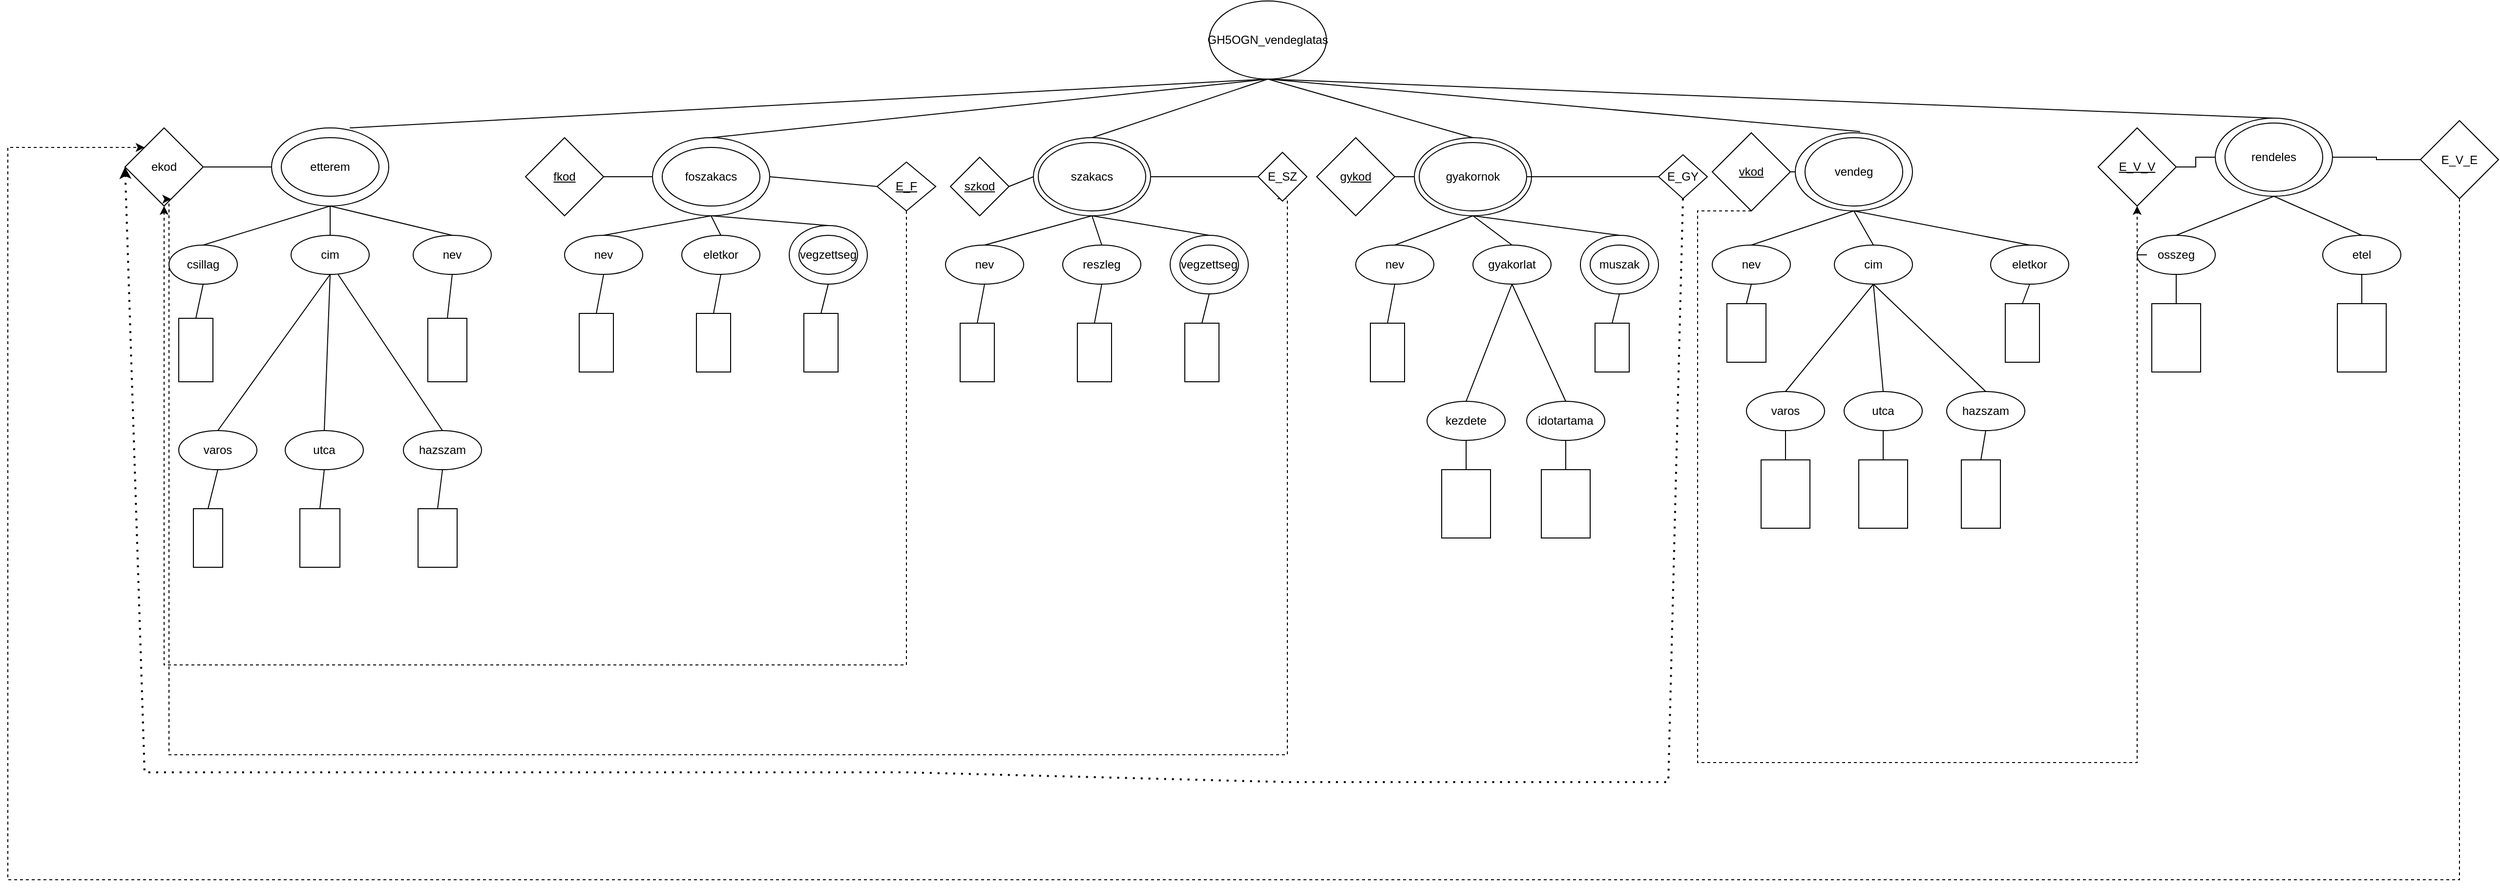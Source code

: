 <mxfile version="28.2.7">
  <diagram name="Page-1" id="XpdyZdqsvCU4nCHBUs9L">
    <mxGraphModel dx="-622" dy="783" grid="1" gridSize="10" guides="1" tooltips="1" connect="1" arrows="1" fold="1" page="1" pageScale="1" pageWidth="1169" pageHeight="1654" math="0" shadow="0">
      <root>
        <mxCell id="0" />
        <mxCell id="1" parent="0" />
        <mxCell id="y2u8pbOZwzKgA-yWUY7D-1" value="GH5OGN_vendeglatas" style="ellipse;whiteSpace=wrap;html=1;" parent="1" vertex="1">
          <mxGeometry x="2700" y="20" width="120" height="80" as="geometry" />
        </mxCell>
        <mxCell id="y2u8pbOZwzKgA-yWUY7D-2" value="" style="ellipse;whiteSpace=wrap;html=1;" parent="1" vertex="1">
          <mxGeometry x="1740" y="150" width="120" height="80" as="geometry" />
        </mxCell>
        <mxCell id="y2u8pbOZwzKgA-yWUY7D-3" value="etterem" style="ellipse;whiteSpace=wrap;html=1;" parent="1" vertex="1">
          <mxGeometry x="1750" y="160" width="100" height="60" as="geometry" />
        </mxCell>
        <mxCell id="y2u8pbOZwzKgA-yWUY7D-4" value="" style="ellipse;whiteSpace=wrap;html=1;" parent="1" vertex="1">
          <mxGeometry x="2130" y="160" width="120" height="80" as="geometry" />
        </mxCell>
        <mxCell id="y2u8pbOZwzKgA-yWUY7D-5" value="foszakacs" style="ellipse;whiteSpace=wrap;html=1;" parent="1" vertex="1">
          <mxGeometry x="2140" y="170" width="100" height="60" as="geometry" />
        </mxCell>
        <mxCell id="UKUHMCm4ktKD5f3MbYxx-10" style="edgeStyle=orthogonalEdgeStyle;rounded=0;orthogonalLoop=1;jettySize=auto;html=1;exitX=1;exitY=0.5;exitDx=0;exitDy=0;entryX=0;entryY=0.5;entryDx=0;entryDy=0;endArrow=none;endFill=0;" parent="1" source="y2u8pbOZwzKgA-yWUY7D-6" target="UKUHMCm4ktKD5f3MbYxx-5" edge="1">
          <mxGeometry relative="1" as="geometry" />
        </mxCell>
        <mxCell id="y2u8pbOZwzKgA-yWUY7D-6" value="" style="ellipse;whiteSpace=wrap;html=1;" parent="1" vertex="1">
          <mxGeometry x="2520" y="160" width="120" height="80" as="geometry" />
        </mxCell>
        <mxCell id="y2u8pbOZwzKgA-yWUY7D-7" value="szakacs" style="ellipse;whiteSpace=wrap;html=1;" parent="1" vertex="1">
          <mxGeometry x="2525" y="165" width="110" height="70" as="geometry" />
        </mxCell>
        <mxCell id="y2u8pbOZwzKgA-yWUY7D-9" value="" style="ellipse;whiteSpace=wrap;html=1;" parent="1" vertex="1">
          <mxGeometry x="2910" y="160" width="120" height="80" as="geometry" />
        </mxCell>
        <mxCell id="UKUHMCm4ktKD5f3MbYxx-9" style="edgeStyle=orthogonalEdgeStyle;rounded=0;orthogonalLoop=1;jettySize=auto;html=1;exitX=1;exitY=0.5;exitDx=0;exitDy=0;entryX=0;entryY=0.5;entryDx=0;entryDy=0;endArrow=none;endFill=0;" parent="1" source="y2u8pbOZwzKgA-yWUY7D-10" target="UKUHMCm4ktKD5f3MbYxx-8" edge="1">
          <mxGeometry relative="1" as="geometry" />
        </mxCell>
        <mxCell id="y2u8pbOZwzKgA-yWUY7D-10" value="gyakornok" style="ellipse;whiteSpace=wrap;html=1;" parent="1" vertex="1">
          <mxGeometry x="2915" y="165" width="110" height="70" as="geometry" />
        </mxCell>
        <mxCell id="y2u8pbOZwzKgA-yWUY7D-12" value="" style="ellipse;whiteSpace=wrap;html=1;" parent="1" vertex="1">
          <mxGeometry x="3300" y="155" width="120" height="80" as="geometry" />
        </mxCell>
        <mxCell id="y2u8pbOZwzKgA-yWUY7D-13" value="vendeg" style="ellipse;whiteSpace=wrap;html=1;" parent="1" vertex="1">
          <mxGeometry x="3310" y="160" width="100" height="70" as="geometry" />
        </mxCell>
        <mxCell id="mDTv48f290r5OspESWdT-5" style="edgeStyle=orthogonalEdgeStyle;rounded=0;orthogonalLoop=1;jettySize=auto;html=1;exitX=1;exitY=0.5;exitDx=0;exitDy=0;entryX=0;entryY=0.5;entryDx=0;entryDy=0;endArrow=none;endFill=0;" edge="1" parent="1" source="y2u8pbOZwzKgA-yWUY7D-15" target="mDTv48f290r5OspESWdT-3">
          <mxGeometry relative="1" as="geometry" />
        </mxCell>
        <mxCell id="y2u8pbOZwzKgA-yWUY7D-15" value="" style="ellipse;whiteSpace=wrap;html=1;" parent="1" vertex="1">
          <mxGeometry x="3730" y="140" width="120" height="80" as="geometry" />
        </mxCell>
        <mxCell id="y2u8pbOZwzKgA-yWUY7D-16" value="rendeles" style="ellipse;whiteSpace=wrap;html=1;" parent="1" vertex="1">
          <mxGeometry x="3740" y="145" width="100" height="70" as="geometry" />
        </mxCell>
        <mxCell id="y2u8pbOZwzKgA-yWUY7D-19" value="" style="endArrow=none;html=1;rounded=0;exitX=0.5;exitY=0;exitDx=0;exitDy=0;entryX=0.5;entryY=1;entryDx=0;entryDy=0;" parent="1" source="y2u8pbOZwzKgA-yWUY7D-15" target="y2u8pbOZwzKgA-yWUY7D-1" edge="1">
          <mxGeometry width="50" height="50" relative="1" as="geometry">
            <mxPoint x="2360" y="290" as="sourcePoint" />
            <mxPoint x="2300" y="120" as="targetPoint" />
          </mxGeometry>
        </mxCell>
        <mxCell id="y2u8pbOZwzKgA-yWUY7D-20" value="" style="endArrow=none;html=1;rounded=0;entryX=0.554;entryY=-0.015;entryDx=0;entryDy=0;entryPerimeter=0;exitX=0.5;exitY=1;exitDx=0;exitDy=0;" parent="1" source="y2u8pbOZwzKgA-yWUY7D-1" target="y2u8pbOZwzKgA-yWUY7D-12" edge="1">
          <mxGeometry width="50" height="50" relative="1" as="geometry">
            <mxPoint x="2360" y="290" as="sourcePoint" />
            <mxPoint x="2410" y="240" as="targetPoint" />
          </mxGeometry>
        </mxCell>
        <mxCell id="y2u8pbOZwzKgA-yWUY7D-21" value="" style="endArrow=none;html=1;rounded=0;exitX=0.5;exitY=0;exitDx=0;exitDy=0;entryX=0.5;entryY=1;entryDx=0;entryDy=0;" parent="1" source="y2u8pbOZwzKgA-yWUY7D-9" target="y2u8pbOZwzKgA-yWUY7D-1" edge="1">
          <mxGeometry width="50" height="50" relative="1" as="geometry">
            <mxPoint x="2360" y="290" as="sourcePoint" />
            <mxPoint x="2320" y="140" as="targetPoint" />
          </mxGeometry>
        </mxCell>
        <mxCell id="y2u8pbOZwzKgA-yWUY7D-22" value="" style="endArrow=none;html=1;rounded=0;exitX=0.5;exitY=0;exitDx=0;exitDy=0;entryX=0.5;entryY=1;entryDx=0;entryDy=0;" parent="1" source="y2u8pbOZwzKgA-yWUY7D-6" target="y2u8pbOZwzKgA-yWUY7D-1" edge="1">
          <mxGeometry width="50" height="50" relative="1" as="geometry">
            <mxPoint x="2450" y="335" as="sourcePoint" />
            <mxPoint x="2390" y="155" as="targetPoint" />
          </mxGeometry>
        </mxCell>
        <mxCell id="y2u8pbOZwzKgA-yWUY7D-23" value="" style="endArrow=none;html=1;rounded=0;exitX=0.5;exitY=0;exitDx=0;exitDy=0;entryX=0.5;entryY=1;entryDx=0;entryDy=0;" parent="1" source="y2u8pbOZwzKgA-yWUY7D-4" target="y2u8pbOZwzKgA-yWUY7D-1" edge="1">
          <mxGeometry width="50" height="50" relative="1" as="geometry">
            <mxPoint x="2250" y="350" as="sourcePoint" />
            <mxPoint x="2300" y="300" as="targetPoint" />
          </mxGeometry>
        </mxCell>
        <mxCell id="y2u8pbOZwzKgA-yWUY7D-24" value="" style="endArrow=none;html=1;rounded=0;exitX=0.667;exitY=0;exitDx=0;exitDy=0;exitPerimeter=0;entryX=0.5;entryY=1;entryDx=0;entryDy=0;" parent="1" source="y2u8pbOZwzKgA-yWUY7D-2" target="y2u8pbOZwzKgA-yWUY7D-1" edge="1">
          <mxGeometry width="50" height="50" relative="1" as="geometry">
            <mxPoint x="2190" y="230" as="sourcePoint" />
            <mxPoint x="2240" y="180" as="targetPoint" />
          </mxGeometry>
        </mxCell>
        <mxCell id="y2u8pbOZwzKgA-yWUY7D-26" value="csillag" style="ellipse;whiteSpace=wrap;html=1;" parent="1" vertex="1">
          <mxGeometry x="1635" y="270" width="70" height="40" as="geometry" />
        </mxCell>
        <mxCell id="y2u8pbOZwzKgA-yWUY7D-27" value="cim" style="ellipse;whiteSpace=wrap;html=1;" parent="1" vertex="1">
          <mxGeometry x="1760" y="260" width="80" height="40" as="geometry" />
        </mxCell>
        <mxCell id="y2u8pbOZwzKgA-yWUY7D-28" value="nev" style="ellipse;whiteSpace=wrap;html=1;" parent="1" vertex="1">
          <mxGeometry x="1885" y="260" width="80" height="40" as="geometry" />
        </mxCell>
        <mxCell id="y2u8pbOZwzKgA-yWUY7D-29" value="" style="rounded=0;whiteSpace=wrap;html=1;direction=south;" parent="1" vertex="1">
          <mxGeometry x="1645" y="345" width="35" height="65" as="geometry" />
        </mxCell>
        <mxCell id="y2u8pbOZwzKgA-yWUY7D-32" value="" style="rounded=0;whiteSpace=wrap;html=1;direction=south;" parent="1" vertex="1">
          <mxGeometry x="1900" y="345" width="40" height="65" as="geometry" />
        </mxCell>
        <mxCell id="y2u8pbOZwzKgA-yWUY7D-33" value="varos" style="ellipse;whiteSpace=wrap;html=1;" parent="1" vertex="1">
          <mxGeometry x="1645" y="460" width="80" height="40" as="geometry" />
        </mxCell>
        <mxCell id="y2u8pbOZwzKgA-yWUY7D-34" value="utca" style="ellipse;whiteSpace=wrap;html=1;" parent="1" vertex="1">
          <mxGeometry x="1754" y="460" width="80" height="40" as="geometry" />
        </mxCell>
        <mxCell id="y2u8pbOZwzKgA-yWUY7D-36" value="hazszam" style="ellipse;whiteSpace=wrap;html=1;" parent="1" vertex="1">
          <mxGeometry x="1875" y="460" width="80" height="40" as="geometry" />
        </mxCell>
        <mxCell id="y2u8pbOZwzKgA-yWUY7D-37" value="" style="rounded=0;whiteSpace=wrap;html=1;direction=south;" parent="1" vertex="1">
          <mxGeometry x="1660" y="540" width="30" height="60" as="geometry" />
        </mxCell>
        <mxCell id="y2u8pbOZwzKgA-yWUY7D-38" value="" style="rounded=0;whiteSpace=wrap;html=1;direction=south;" parent="1" vertex="1">
          <mxGeometry x="1769" y="540" width="41" height="60" as="geometry" />
        </mxCell>
        <mxCell id="y2u8pbOZwzKgA-yWUY7D-39" value="" style="rounded=0;whiteSpace=wrap;html=1;direction=south;" parent="1" vertex="1">
          <mxGeometry x="1890" y="540" width="40" height="60" as="geometry" />
        </mxCell>
        <mxCell id="y2u8pbOZwzKgA-yWUY7D-40" value="ekod" style="rhombus;whiteSpace=wrap;html=1;" parent="1" vertex="1">
          <mxGeometry x="1590" y="150" width="80" height="80" as="geometry" />
        </mxCell>
        <mxCell id="y2u8pbOZwzKgA-yWUY7D-41" value="" style="endArrow=none;html=1;rounded=0;exitX=0.5;exitY=0;exitDx=0;exitDy=0;entryX=0.5;entryY=1;entryDx=0;entryDy=0;" parent="1" source="y2u8pbOZwzKgA-yWUY7D-26" target="y2u8pbOZwzKgA-yWUY7D-2" edge="1">
          <mxGeometry width="50" height="50" relative="1" as="geometry">
            <mxPoint x="1870" y="340" as="sourcePoint" />
            <mxPoint x="1920" y="290" as="targetPoint" />
          </mxGeometry>
        </mxCell>
        <mxCell id="y2u8pbOZwzKgA-yWUY7D-42" value="" style="endArrow=none;html=1;rounded=0;entryX=0.5;entryY=1;entryDx=0;entryDy=0;exitX=0.5;exitY=0;exitDx=0;exitDy=0;" parent="1" source="y2u8pbOZwzKgA-yWUY7D-28" target="y2u8pbOZwzKgA-yWUY7D-2" edge="1">
          <mxGeometry width="50" height="50" relative="1" as="geometry">
            <mxPoint x="1870" y="340" as="sourcePoint" />
            <mxPoint x="1920" y="290" as="targetPoint" />
          </mxGeometry>
        </mxCell>
        <mxCell id="y2u8pbOZwzKgA-yWUY7D-43" value="" style="endArrow=none;html=1;rounded=0;exitX=0.5;exitY=0;exitDx=0;exitDy=0;entryX=0.5;entryY=1;entryDx=0;entryDy=0;" parent="1" source="y2u8pbOZwzKgA-yWUY7D-27" target="y2u8pbOZwzKgA-yWUY7D-2" edge="1">
          <mxGeometry width="50" height="50" relative="1" as="geometry">
            <mxPoint x="1870" y="340" as="sourcePoint" />
            <mxPoint x="1800" y="240" as="targetPoint" />
          </mxGeometry>
        </mxCell>
        <mxCell id="y2u8pbOZwzKgA-yWUY7D-44" value="" style="endArrow=none;html=1;rounded=0;exitX=0;exitY=0.5;exitDx=0;exitDy=0;entryX=0.5;entryY=1;entryDx=0;entryDy=0;" parent="1" source="y2u8pbOZwzKgA-yWUY7D-29" target="y2u8pbOZwzKgA-yWUY7D-26" edge="1">
          <mxGeometry width="50" height="50" relative="1" as="geometry">
            <mxPoint x="1870" y="340" as="sourcePoint" />
            <mxPoint x="1920" y="290" as="targetPoint" />
          </mxGeometry>
        </mxCell>
        <mxCell id="y2u8pbOZwzKgA-yWUY7D-45" value="" style="endArrow=none;html=1;rounded=0;exitX=0;exitY=0.5;exitDx=0;exitDy=0;entryX=0.5;entryY=1;entryDx=0;entryDy=0;" parent="1" source="y2u8pbOZwzKgA-yWUY7D-32" target="y2u8pbOZwzKgA-yWUY7D-28" edge="1">
          <mxGeometry width="50" height="50" relative="1" as="geometry">
            <mxPoint x="1870" y="340" as="sourcePoint" />
            <mxPoint x="1920" y="290" as="targetPoint" />
          </mxGeometry>
        </mxCell>
        <mxCell id="y2u8pbOZwzKgA-yWUY7D-46" value="" style="endArrow=none;html=1;rounded=0;exitX=0.5;exitY=0;exitDx=0;exitDy=0;entryX=0.5;entryY=1;entryDx=0;entryDy=0;" parent="1" source="y2u8pbOZwzKgA-yWUY7D-33" target="y2u8pbOZwzKgA-yWUY7D-27" edge="1">
          <mxGeometry width="50" height="50" relative="1" as="geometry">
            <mxPoint x="1740" y="450" as="sourcePoint" />
            <mxPoint x="1794" y="400" as="targetPoint" />
          </mxGeometry>
        </mxCell>
        <mxCell id="y2u8pbOZwzKgA-yWUY7D-47" value="" style="endArrow=none;html=1;rounded=0;exitX=0.5;exitY=0;exitDx=0;exitDy=0;entryX=0.5;entryY=1;entryDx=0;entryDy=0;" parent="1" source="y2u8pbOZwzKgA-yWUY7D-34" target="y2u8pbOZwzKgA-yWUY7D-27" edge="1">
          <mxGeometry width="50" height="50" relative="1" as="geometry">
            <mxPoint x="1870" y="450" as="sourcePoint" />
            <mxPoint x="1810" y="410" as="targetPoint" />
          </mxGeometry>
        </mxCell>
        <mxCell id="y2u8pbOZwzKgA-yWUY7D-48" value="" style="endArrow=none;html=1;rounded=0;exitX=0.5;exitY=0;exitDx=0;exitDy=0;entryX=0.599;entryY=0.994;entryDx=0;entryDy=0;entryPerimeter=0;" parent="1" source="y2u8pbOZwzKgA-yWUY7D-36" target="y2u8pbOZwzKgA-yWUY7D-27" edge="1">
          <mxGeometry width="50" height="50" relative="1" as="geometry">
            <mxPoint x="1870" y="450" as="sourcePoint" />
            <mxPoint x="1920" y="400" as="targetPoint" />
          </mxGeometry>
        </mxCell>
        <mxCell id="y2u8pbOZwzKgA-yWUY7D-49" value="" style="endArrow=none;html=1;rounded=0;exitX=0;exitY=0.5;exitDx=0;exitDy=0;entryX=0.5;entryY=1;entryDx=0;entryDy=0;" parent="1" source="y2u8pbOZwzKgA-yWUY7D-37" target="y2u8pbOZwzKgA-yWUY7D-33" edge="1">
          <mxGeometry width="50" height="50" relative="1" as="geometry">
            <mxPoint x="1870" y="450" as="sourcePoint" />
            <mxPoint x="1920" y="400" as="targetPoint" />
          </mxGeometry>
        </mxCell>
        <mxCell id="y2u8pbOZwzKgA-yWUY7D-50" value="" style="endArrow=none;html=1;rounded=0;exitX=0;exitY=0.5;exitDx=0;exitDy=0;entryX=0.5;entryY=1;entryDx=0;entryDy=0;" parent="1" source="y2u8pbOZwzKgA-yWUY7D-38" target="y2u8pbOZwzKgA-yWUY7D-34" edge="1">
          <mxGeometry width="50" height="50" relative="1" as="geometry">
            <mxPoint x="1870" y="450" as="sourcePoint" />
            <mxPoint x="1920" y="400" as="targetPoint" />
          </mxGeometry>
        </mxCell>
        <mxCell id="y2u8pbOZwzKgA-yWUY7D-51" value="" style="endArrow=none;html=1;rounded=0;exitX=0;exitY=0.5;exitDx=0;exitDy=0;entryX=0.5;entryY=1;entryDx=0;entryDy=0;" parent="1" source="y2u8pbOZwzKgA-yWUY7D-39" target="y2u8pbOZwzKgA-yWUY7D-36" edge="1">
          <mxGeometry width="50" height="50" relative="1" as="geometry">
            <mxPoint x="1870" y="450" as="sourcePoint" />
            <mxPoint x="1915" y="520" as="targetPoint" />
          </mxGeometry>
        </mxCell>
        <mxCell id="y2u8pbOZwzKgA-yWUY7D-54" value="" style="endArrow=none;html=1;rounded=0;exitX=1;exitY=0.5;exitDx=0;exitDy=0;entryX=0;entryY=0.5;entryDx=0;entryDy=0;" parent="1" source="y2u8pbOZwzKgA-yWUY7D-40" target="y2u8pbOZwzKgA-yWUY7D-2" edge="1">
          <mxGeometry width="50" height="50" relative="1" as="geometry">
            <mxPoint x="1870" y="340" as="sourcePoint" />
            <mxPoint x="1920" y="290" as="targetPoint" />
          </mxGeometry>
        </mxCell>
        <mxCell id="V31fUuFXPpHs8atmx8qF-1" value="" style="ellipse;whiteSpace=wrap;html=1;" parent="1" vertex="1">
          <mxGeometry x="2270" y="250" width="80" height="60" as="geometry" />
        </mxCell>
        <mxCell id="V31fUuFXPpHs8atmx8qF-2" value="vegzettseg" style="ellipse;whiteSpace=wrap;html=1;" parent="1" vertex="1">
          <mxGeometry x="2280" y="260" width="60" height="40" as="geometry" />
        </mxCell>
        <mxCell id="V31fUuFXPpHs8atmx8qF-5" value="nev" style="ellipse;whiteSpace=wrap;html=1;" parent="1" vertex="1">
          <mxGeometry x="2040" y="260" width="80" height="40" as="geometry" />
        </mxCell>
        <mxCell id="V31fUuFXPpHs8atmx8qF-6" value="eletkor" style="ellipse;whiteSpace=wrap;html=1;" parent="1" vertex="1">
          <mxGeometry x="2160" y="260" width="80" height="40" as="geometry" />
        </mxCell>
        <mxCell id="V31fUuFXPpHs8atmx8qF-7" value="&lt;u&gt;fkod&lt;/u&gt;" style="rhombus;whiteSpace=wrap;html=1;" parent="1" vertex="1">
          <mxGeometry x="2000" y="160" width="80" height="80" as="geometry" />
        </mxCell>
        <mxCell id="V31fUuFXPpHs8atmx8qF-8" value="" style="rounded=0;whiteSpace=wrap;html=1;direction=south;" parent="1" vertex="1">
          <mxGeometry x="2055" y="340" width="35" height="60" as="geometry" />
        </mxCell>
        <mxCell id="V31fUuFXPpHs8atmx8qF-9" value="" style="rounded=0;whiteSpace=wrap;html=1;direction=south;" parent="1" vertex="1">
          <mxGeometry x="2175" y="340" width="35" height="60" as="geometry" />
        </mxCell>
        <mxCell id="V31fUuFXPpHs8atmx8qF-10" value="" style="rounded=0;whiteSpace=wrap;html=1;direction=south;" parent="1" vertex="1">
          <mxGeometry x="2285" y="340" width="35" height="60" as="geometry" />
        </mxCell>
        <mxCell id="V31fUuFXPpHs8atmx8qF-11" value="" style="endArrow=none;html=1;rounded=0;exitX=1;exitY=0.5;exitDx=0;exitDy=0;entryX=0;entryY=0.5;entryDx=0;entryDy=0;" parent="1" source="V31fUuFXPpHs8atmx8qF-7" target="y2u8pbOZwzKgA-yWUY7D-4" edge="1">
          <mxGeometry width="50" height="50" relative="1" as="geometry">
            <mxPoint x="1840" y="350" as="sourcePoint" />
            <mxPoint x="1890" y="300" as="targetPoint" />
          </mxGeometry>
        </mxCell>
        <mxCell id="V31fUuFXPpHs8atmx8qF-12" value="" style="endArrow=none;html=1;rounded=0;exitX=0.5;exitY=0;exitDx=0;exitDy=0;entryX=0.5;entryY=1;entryDx=0;entryDy=0;" parent="1" source="V31fUuFXPpHs8atmx8qF-5" target="y2u8pbOZwzKgA-yWUY7D-4" edge="1">
          <mxGeometry width="50" height="50" relative="1" as="geometry">
            <mxPoint x="1840" y="350" as="sourcePoint" />
            <mxPoint x="1890" y="300" as="targetPoint" />
          </mxGeometry>
        </mxCell>
        <mxCell id="V31fUuFXPpHs8atmx8qF-13" value="" style="endArrow=none;html=1;rounded=0;exitX=0.5;exitY=0;exitDx=0;exitDy=0;entryX=0.5;entryY=1;entryDx=0;entryDy=0;" parent="1" source="V31fUuFXPpHs8atmx8qF-6" target="y2u8pbOZwzKgA-yWUY7D-4" edge="1">
          <mxGeometry width="50" height="50" relative="1" as="geometry">
            <mxPoint x="1840" y="350" as="sourcePoint" />
            <mxPoint x="1980" y="320" as="targetPoint" />
          </mxGeometry>
        </mxCell>
        <mxCell id="V31fUuFXPpHs8atmx8qF-14" value="" style="endArrow=none;html=1;rounded=0;exitX=0.5;exitY=0;exitDx=0;exitDy=0;entryX=0.5;entryY=1;entryDx=0;entryDy=0;" parent="1" source="V31fUuFXPpHs8atmx8qF-1" target="y2u8pbOZwzKgA-yWUY7D-4" edge="1">
          <mxGeometry width="50" height="50" relative="1" as="geometry">
            <mxPoint x="1840" y="350" as="sourcePoint" />
            <mxPoint x="1890" y="300" as="targetPoint" />
          </mxGeometry>
        </mxCell>
        <mxCell id="V31fUuFXPpHs8atmx8qF-15" value="" style="endArrow=none;html=1;rounded=0;exitX=0;exitY=0.5;exitDx=0;exitDy=0;entryX=0.5;entryY=1;entryDx=0;entryDy=0;" parent="1" source="V31fUuFXPpHs8atmx8qF-8" target="V31fUuFXPpHs8atmx8qF-5" edge="1">
          <mxGeometry width="50" height="50" relative="1" as="geometry">
            <mxPoint x="1840" y="350" as="sourcePoint" />
            <mxPoint x="1890" y="300" as="targetPoint" />
          </mxGeometry>
        </mxCell>
        <mxCell id="V31fUuFXPpHs8atmx8qF-16" value="" style="endArrow=none;html=1;rounded=0;exitX=0;exitY=0.5;exitDx=0;exitDy=0;entryX=0.5;entryY=1;entryDx=0;entryDy=0;" parent="1" source="V31fUuFXPpHs8atmx8qF-9" target="V31fUuFXPpHs8atmx8qF-6" edge="1">
          <mxGeometry width="50" height="50" relative="1" as="geometry">
            <mxPoint x="1840" y="350" as="sourcePoint" />
            <mxPoint x="1890" y="300" as="targetPoint" />
          </mxGeometry>
        </mxCell>
        <mxCell id="bbiCSKsUrUmHNVUulFf7-1" value="" style="endArrow=none;html=1;rounded=0;exitX=0;exitY=0.5;exitDx=0;exitDy=0;entryX=0.5;entryY=1;entryDx=0;entryDy=0;" parent="1" source="V31fUuFXPpHs8atmx8qF-10" target="V31fUuFXPpHs8atmx8qF-1" edge="1">
          <mxGeometry width="50" height="50" relative="1" as="geometry">
            <mxPoint x="2330" y="320" as="sourcePoint" />
            <mxPoint x="2440" y="260" as="targetPoint" />
          </mxGeometry>
        </mxCell>
        <mxCell id="bbiCSKsUrUmHNVUulFf7-2" value="" style="ellipse;whiteSpace=wrap;html=1;" parent="1" vertex="1">
          <mxGeometry x="2660" y="260" width="80" height="60" as="geometry" />
        </mxCell>
        <mxCell id="bbiCSKsUrUmHNVUulFf7-3" value="vegzettseg" style="ellipse;whiteSpace=wrap;html=1;" parent="1" vertex="1">
          <mxGeometry x="2670" y="270" width="60" height="40" as="geometry" />
        </mxCell>
        <mxCell id="bbiCSKsUrUmHNVUulFf7-4" value="nev" style="ellipse;whiteSpace=wrap;html=1;" parent="1" vertex="1">
          <mxGeometry x="2430" y="270" width="80" height="40" as="geometry" />
        </mxCell>
        <mxCell id="bbiCSKsUrUmHNVUulFf7-5" value="reszleg" style="ellipse;whiteSpace=wrap;html=1;" parent="1" vertex="1">
          <mxGeometry x="2550" y="270" width="80" height="40" as="geometry" />
        </mxCell>
        <mxCell id="bbiCSKsUrUmHNVUulFf7-6" value="" style="rounded=0;whiteSpace=wrap;html=1;direction=south;" parent="1" vertex="1">
          <mxGeometry x="2445" y="350" width="35" height="60" as="geometry" />
        </mxCell>
        <mxCell id="bbiCSKsUrUmHNVUulFf7-7" value="" style="rounded=0;whiteSpace=wrap;html=1;direction=south;" parent="1" vertex="1">
          <mxGeometry x="2565" y="350" width="35" height="60" as="geometry" />
        </mxCell>
        <mxCell id="bbiCSKsUrUmHNVUulFf7-8" value="" style="rounded=0;whiteSpace=wrap;html=1;direction=south;" parent="1" vertex="1">
          <mxGeometry x="2675" y="350" width="35" height="60" as="geometry" />
        </mxCell>
        <mxCell id="bbiCSKsUrUmHNVUulFf7-9" value="" style="endArrow=none;html=1;rounded=0;exitX=0.5;exitY=0;exitDx=0;exitDy=0;entryX=0.5;entryY=1;entryDx=0;entryDy=0;" parent="1" source="bbiCSKsUrUmHNVUulFf7-4" target="y2u8pbOZwzKgA-yWUY7D-6" edge="1">
          <mxGeometry width="50" height="50" relative="1" as="geometry">
            <mxPoint x="2230" y="360" as="sourcePoint" />
            <mxPoint x="2580" y="240" as="targetPoint" />
          </mxGeometry>
        </mxCell>
        <mxCell id="bbiCSKsUrUmHNVUulFf7-10" value="" style="endArrow=none;html=1;rounded=0;exitX=0.5;exitY=0;exitDx=0;exitDy=0;entryX=0.5;entryY=1;entryDx=0;entryDy=0;" parent="1" source="bbiCSKsUrUmHNVUulFf7-5" target="y2u8pbOZwzKgA-yWUY7D-6" edge="1">
          <mxGeometry width="50" height="50" relative="1" as="geometry">
            <mxPoint x="2230" y="360" as="sourcePoint" />
            <mxPoint x="2580" y="250" as="targetPoint" />
          </mxGeometry>
        </mxCell>
        <mxCell id="bbiCSKsUrUmHNVUulFf7-11" value="" style="endArrow=none;html=1;rounded=0;exitX=0.5;exitY=0;exitDx=0;exitDy=0;entryX=0.5;entryY=1;entryDx=0;entryDy=0;" parent="1" source="bbiCSKsUrUmHNVUulFf7-2" target="y2u8pbOZwzKgA-yWUY7D-6" edge="1">
          <mxGeometry width="50" height="50" relative="1" as="geometry">
            <mxPoint x="2230" y="360" as="sourcePoint" />
            <mxPoint x="2580" y="250" as="targetPoint" />
          </mxGeometry>
        </mxCell>
        <mxCell id="bbiCSKsUrUmHNVUulFf7-12" value="" style="endArrow=none;html=1;rounded=0;exitX=0;exitY=0.5;exitDx=0;exitDy=0;entryX=0.5;entryY=1;entryDx=0;entryDy=0;" parent="1" source="bbiCSKsUrUmHNVUulFf7-6" target="bbiCSKsUrUmHNVUulFf7-4" edge="1">
          <mxGeometry width="50" height="50" relative="1" as="geometry">
            <mxPoint x="2230" y="360" as="sourcePoint" />
            <mxPoint x="2280" y="310" as="targetPoint" />
          </mxGeometry>
        </mxCell>
        <mxCell id="bbiCSKsUrUmHNVUulFf7-13" value="" style="endArrow=none;html=1;rounded=0;exitX=0;exitY=0.5;exitDx=0;exitDy=0;entryX=0.5;entryY=1;entryDx=0;entryDy=0;" parent="1" source="bbiCSKsUrUmHNVUulFf7-7" target="bbiCSKsUrUmHNVUulFf7-5" edge="1">
          <mxGeometry width="50" height="50" relative="1" as="geometry">
            <mxPoint x="2230" y="360" as="sourcePoint" />
            <mxPoint x="2280" y="310" as="targetPoint" />
          </mxGeometry>
        </mxCell>
        <mxCell id="bbiCSKsUrUmHNVUulFf7-14" value="" style="endArrow=none;html=1;rounded=0;exitX=0;exitY=0.5;exitDx=0;exitDy=0;entryX=0.5;entryY=1;entryDx=0;entryDy=0;" parent="1" source="bbiCSKsUrUmHNVUulFf7-8" target="bbiCSKsUrUmHNVUulFf7-2" edge="1">
          <mxGeometry width="50" height="50" relative="1" as="geometry">
            <mxPoint x="2720" y="330" as="sourcePoint" />
            <mxPoint x="2830" y="270" as="targetPoint" />
          </mxGeometry>
        </mxCell>
        <mxCell id="bbiCSKsUrUmHNVUulFf7-15" value="&lt;u&gt;szkod&lt;/u&gt;" style="rhombus;whiteSpace=wrap;html=1;" parent="1" vertex="1">
          <mxGeometry x="2435" y="180" width="60" height="60" as="geometry" />
        </mxCell>
        <mxCell id="bbiCSKsUrUmHNVUulFf7-17" value="" style="endArrow=none;html=1;rounded=0;exitX=1;exitY=0.5;exitDx=0;exitDy=0;entryX=0;entryY=0.5;entryDx=0;entryDy=0;" parent="1" source="bbiCSKsUrUmHNVUulFf7-15" target="y2u8pbOZwzKgA-yWUY7D-6" edge="1">
          <mxGeometry width="50" height="50" relative="1" as="geometry">
            <mxPoint x="2470" y="200" as="sourcePoint" />
            <mxPoint x="2550" y="210" as="targetPoint" />
          </mxGeometry>
        </mxCell>
        <mxCell id="bbiCSKsUrUmHNVUulFf7-18" value="" style="ellipse;whiteSpace=wrap;html=1;" parent="1" vertex="1">
          <mxGeometry x="3080" y="260" width="80" height="60" as="geometry" />
        </mxCell>
        <mxCell id="bbiCSKsUrUmHNVUulFf7-19" value="muszak" style="ellipse;whiteSpace=wrap;html=1;" parent="1" vertex="1">
          <mxGeometry x="3090" y="270" width="60" height="40" as="geometry" />
        </mxCell>
        <mxCell id="bbiCSKsUrUmHNVUulFf7-20" value="nev" style="ellipse;whiteSpace=wrap;html=1;" parent="1" vertex="1">
          <mxGeometry x="2850" y="270" width="80" height="40" as="geometry" />
        </mxCell>
        <mxCell id="bbiCSKsUrUmHNVUulFf7-21" value="gyakorlat" style="ellipse;whiteSpace=wrap;html=1;" parent="1" vertex="1">
          <mxGeometry x="2970" y="270" width="80" height="40" as="geometry" />
        </mxCell>
        <mxCell id="bbiCSKsUrUmHNVUulFf7-22" value="" style="rounded=0;whiteSpace=wrap;html=1;direction=south;" parent="1" vertex="1">
          <mxGeometry x="2865" y="350" width="35" height="60" as="geometry" />
        </mxCell>
        <mxCell id="bbiCSKsUrUmHNVUulFf7-24" value="" style="rounded=0;whiteSpace=wrap;html=1;direction=south;" parent="1" vertex="1">
          <mxGeometry x="3095" y="350" width="35" height="50" as="geometry" />
        </mxCell>
        <mxCell id="bbiCSKsUrUmHNVUulFf7-25" value="" style="endArrow=none;html=1;rounded=0;exitX=0;exitY=0.5;exitDx=0;exitDy=0;entryX=0.5;entryY=1;entryDx=0;entryDy=0;" parent="1" source="bbiCSKsUrUmHNVUulFf7-22" target="bbiCSKsUrUmHNVUulFf7-20" edge="1">
          <mxGeometry width="50" height="50" relative="1" as="geometry">
            <mxPoint x="2650" y="360" as="sourcePoint" />
            <mxPoint x="2700" y="310" as="targetPoint" />
          </mxGeometry>
        </mxCell>
        <mxCell id="bbiCSKsUrUmHNVUulFf7-27" value="" style="endArrow=none;html=1;rounded=0;exitX=0;exitY=0.5;exitDx=0;exitDy=0;entryX=0.5;entryY=1;entryDx=0;entryDy=0;" parent="1" source="bbiCSKsUrUmHNVUulFf7-24" target="bbiCSKsUrUmHNVUulFf7-18" edge="1">
          <mxGeometry width="50" height="50" relative="1" as="geometry">
            <mxPoint x="3140" y="330" as="sourcePoint" />
            <mxPoint x="3250" y="270" as="targetPoint" />
          </mxGeometry>
        </mxCell>
        <mxCell id="bbiCSKsUrUmHNVUulFf7-28" value="&lt;u&gt;gykod&lt;/u&gt;" style="rhombus;whiteSpace=wrap;html=1;" parent="1" vertex="1">
          <mxGeometry x="2810" y="160" width="80" height="80" as="geometry" />
        </mxCell>
        <mxCell id="bbiCSKsUrUmHNVUulFf7-29" value="" style="endArrow=none;html=1;rounded=0;entryX=1;entryY=0.5;entryDx=0;entryDy=0;exitX=0;exitY=0.5;exitDx=0;exitDy=0;" parent="1" source="y2u8pbOZwzKgA-yWUY7D-9" target="bbiCSKsUrUmHNVUulFf7-28" edge="1">
          <mxGeometry width="50" height="50" relative="1" as="geometry">
            <mxPoint x="2550" y="240" as="sourcePoint" />
            <mxPoint x="2600" y="190" as="targetPoint" />
          </mxGeometry>
        </mxCell>
        <mxCell id="bbiCSKsUrUmHNVUulFf7-31" value="idotartama" style="ellipse;whiteSpace=wrap;html=1;" parent="1" vertex="1">
          <mxGeometry x="3025" y="430" width="80" height="40" as="geometry" />
        </mxCell>
        <mxCell id="bbiCSKsUrUmHNVUulFf7-32" value="kezdete" style="ellipse;whiteSpace=wrap;html=1;" parent="1" vertex="1">
          <mxGeometry x="2923" y="430" width="80" height="40" as="geometry" />
        </mxCell>
        <mxCell id="bbiCSKsUrUmHNVUulFf7-33" value="" style="rounded=0;whiteSpace=wrap;html=1;direction=south;" parent="1" vertex="1">
          <mxGeometry x="3040" y="500" width="50" height="70" as="geometry" />
        </mxCell>
        <mxCell id="bbiCSKsUrUmHNVUulFf7-34" value="" style="rounded=0;whiteSpace=wrap;html=1;direction=south;" parent="1" vertex="1">
          <mxGeometry x="2938" y="500" width="50" height="70" as="geometry" />
        </mxCell>
        <mxCell id="bbiCSKsUrUmHNVUulFf7-35" value="" style="endArrow=none;html=1;rounded=0;exitX=0.5;exitY=0;exitDx=0;exitDy=0;entryX=0.5;entryY=1;entryDx=0;entryDy=0;" parent="1" source="bbiCSKsUrUmHNVUulFf7-32" target="bbiCSKsUrUmHNVUulFf7-21" edge="1">
          <mxGeometry width="50" height="50" relative="1" as="geometry">
            <mxPoint x="2910" y="330" as="sourcePoint" />
            <mxPoint x="2960" y="280" as="targetPoint" />
          </mxGeometry>
        </mxCell>
        <mxCell id="bbiCSKsUrUmHNVUulFf7-36" value="" style="endArrow=none;html=1;rounded=0;exitX=0.5;exitY=0;exitDx=0;exitDy=0;entryX=0.5;entryY=1;entryDx=0;entryDy=0;" parent="1" source="bbiCSKsUrUmHNVUulFf7-31" target="bbiCSKsUrUmHNVUulFf7-21" edge="1">
          <mxGeometry width="50" height="50" relative="1" as="geometry">
            <mxPoint x="2910" y="330" as="sourcePoint" />
            <mxPoint x="2960" y="280" as="targetPoint" />
          </mxGeometry>
        </mxCell>
        <mxCell id="bbiCSKsUrUmHNVUulFf7-37" value="" style="endArrow=none;html=1;rounded=0;exitX=0;exitY=0.5;exitDx=0;exitDy=0;entryX=0.5;entryY=1;entryDx=0;entryDy=0;" parent="1" source="bbiCSKsUrUmHNVUulFf7-34" target="bbiCSKsUrUmHNVUulFf7-32" edge="1">
          <mxGeometry width="50" height="50" relative="1" as="geometry">
            <mxPoint x="2910" y="330" as="sourcePoint" />
            <mxPoint x="2970" y="480" as="targetPoint" />
          </mxGeometry>
        </mxCell>
        <mxCell id="bbiCSKsUrUmHNVUulFf7-38" value="" style="endArrow=none;html=1;rounded=0;exitX=0;exitY=0.5;exitDx=0;exitDy=0;entryX=0.5;entryY=1;entryDx=0;entryDy=0;" parent="1" source="bbiCSKsUrUmHNVUulFf7-33" target="bbiCSKsUrUmHNVUulFf7-31" edge="1">
          <mxGeometry width="50" height="50" relative="1" as="geometry">
            <mxPoint x="2910" y="330" as="sourcePoint" />
            <mxPoint x="2960" y="280" as="targetPoint" />
          </mxGeometry>
        </mxCell>
        <mxCell id="bbiCSKsUrUmHNVUulFf7-39" value="" style="endArrow=none;html=1;rounded=0;exitX=0.5;exitY=0;exitDx=0;exitDy=0;entryX=0.5;entryY=1;entryDx=0;entryDy=0;" parent="1" source="bbiCSKsUrUmHNVUulFf7-20" target="y2u8pbOZwzKgA-yWUY7D-9" edge="1">
          <mxGeometry width="50" height="50" relative="1" as="geometry">
            <mxPoint x="2910" y="330" as="sourcePoint" />
            <mxPoint x="2960" y="280" as="targetPoint" />
          </mxGeometry>
        </mxCell>
        <mxCell id="bbiCSKsUrUmHNVUulFf7-40" value="" style="endArrow=none;html=1;rounded=0;exitX=0.5;exitY=0;exitDx=0;exitDy=0;" parent="1" source="bbiCSKsUrUmHNVUulFf7-21" edge="1">
          <mxGeometry width="50" height="50" relative="1" as="geometry">
            <mxPoint x="2910" y="330" as="sourcePoint" />
            <mxPoint x="2970" y="240" as="targetPoint" />
          </mxGeometry>
        </mxCell>
        <mxCell id="bbiCSKsUrUmHNVUulFf7-41" value="" style="endArrow=none;html=1;rounded=0;exitX=0.5;exitY=0;exitDx=0;exitDy=0;entryX=0.5;entryY=1;entryDx=0;entryDy=0;" parent="1" source="bbiCSKsUrUmHNVUulFf7-18" target="y2u8pbOZwzKgA-yWUY7D-9" edge="1">
          <mxGeometry width="50" height="50" relative="1" as="geometry">
            <mxPoint x="2910" y="330" as="sourcePoint" />
            <mxPoint x="2960" y="280" as="targetPoint" />
          </mxGeometry>
        </mxCell>
        <mxCell id="bbiCSKsUrUmHNVUulFf7-44" value="nev" style="ellipse;whiteSpace=wrap;html=1;" parent="1" vertex="1">
          <mxGeometry x="3215" y="270" width="80" height="40" as="geometry" />
        </mxCell>
        <mxCell id="bbiCSKsUrUmHNVUulFf7-45" value="cim" style="ellipse;whiteSpace=wrap;html=1;" parent="1" vertex="1">
          <mxGeometry x="3340" y="270" width="80" height="40" as="geometry" />
        </mxCell>
        <mxCell id="bbiCSKsUrUmHNVUulFf7-46" value="" style="rounded=0;whiteSpace=wrap;html=1;direction=south;" parent="1" vertex="1">
          <mxGeometry x="3230" y="330" width="40" height="60" as="geometry" />
        </mxCell>
        <mxCell id="bbiCSKsUrUmHNVUulFf7-47" value="" style="rounded=0;whiteSpace=wrap;html=1;direction=south;" parent="1" vertex="1">
          <mxGeometry x="3515" y="330" width="35" height="60" as="geometry" />
        </mxCell>
        <mxCell id="bbiCSKsUrUmHNVUulFf7-48" value="" style="endArrow=none;html=1;rounded=0;exitX=0;exitY=0.5;exitDx=0;exitDy=0;entryX=0.5;entryY=1;entryDx=0;entryDy=0;" parent="1" source="bbiCSKsUrUmHNVUulFf7-46" target="bbiCSKsUrUmHNVUulFf7-44" edge="1">
          <mxGeometry width="50" height="50" relative="1" as="geometry">
            <mxPoint x="3040" y="360" as="sourcePoint" />
            <mxPoint x="3090" y="310" as="targetPoint" />
          </mxGeometry>
        </mxCell>
        <mxCell id="bbiCSKsUrUmHNVUulFf7-49" value="" style="endArrow=none;html=1;rounded=0;exitX=0;exitY=0.5;exitDx=0;exitDy=0;entryX=0.5;entryY=1;entryDx=0;entryDy=0;" parent="1" source="bbiCSKsUrUmHNVUulFf7-47" target="bbiCSKsUrUmHNVUulFf7-63" edge="1">
          <mxGeometry width="50" height="50" relative="1" as="geometry">
            <mxPoint x="3530" y="330" as="sourcePoint" />
            <mxPoint x="3480" y="320" as="targetPoint" />
          </mxGeometry>
        </mxCell>
        <mxCell id="bbiCSKsUrUmHNVUulFf7-50" value="utca" style="ellipse;whiteSpace=wrap;html=1;" parent="1" vertex="1">
          <mxGeometry x="3350" y="420" width="80" height="40" as="geometry" />
        </mxCell>
        <mxCell id="bbiCSKsUrUmHNVUulFf7-51" value="varos" style="ellipse;whiteSpace=wrap;html=1;" parent="1" vertex="1">
          <mxGeometry x="3250" y="420" width="80" height="40" as="geometry" />
        </mxCell>
        <mxCell id="bbiCSKsUrUmHNVUulFf7-52" value="" style="rounded=0;whiteSpace=wrap;html=1;direction=south;" parent="1" vertex="1">
          <mxGeometry x="3365" y="490" width="50" height="70" as="geometry" />
        </mxCell>
        <mxCell id="bbiCSKsUrUmHNVUulFf7-53" value="" style="rounded=0;whiteSpace=wrap;html=1;direction=south;" parent="1" vertex="1">
          <mxGeometry x="3265" y="490" width="50" height="70" as="geometry" />
        </mxCell>
        <mxCell id="bbiCSKsUrUmHNVUulFf7-54" value="" style="endArrow=none;html=1;rounded=0;exitX=0.5;exitY=0;exitDx=0;exitDy=0;entryX=0.5;entryY=1;entryDx=0;entryDy=0;" parent="1" source="bbiCSKsUrUmHNVUulFf7-51" target="bbiCSKsUrUmHNVUulFf7-45" edge="1">
          <mxGeometry width="50" height="50" relative="1" as="geometry">
            <mxPoint x="3300" y="330" as="sourcePoint" />
            <mxPoint x="3350" y="280" as="targetPoint" />
          </mxGeometry>
        </mxCell>
        <mxCell id="bbiCSKsUrUmHNVUulFf7-55" value="" style="endArrow=none;html=1;rounded=0;exitX=0.5;exitY=0;exitDx=0;exitDy=0;entryX=0.5;entryY=1;entryDx=0;entryDy=0;" parent="1" source="bbiCSKsUrUmHNVUulFf7-50" target="bbiCSKsUrUmHNVUulFf7-45" edge="1">
          <mxGeometry width="50" height="50" relative="1" as="geometry">
            <mxPoint x="3300" y="330" as="sourcePoint" />
            <mxPoint x="3350" y="280" as="targetPoint" />
          </mxGeometry>
        </mxCell>
        <mxCell id="bbiCSKsUrUmHNVUulFf7-56" value="" style="endArrow=none;html=1;rounded=0;exitX=0;exitY=0.5;exitDx=0;exitDy=0;entryX=0.5;entryY=1;entryDx=0;entryDy=0;" parent="1" source="bbiCSKsUrUmHNVUulFf7-53" target="bbiCSKsUrUmHNVUulFf7-51" edge="1">
          <mxGeometry width="50" height="50" relative="1" as="geometry">
            <mxPoint x="3300" y="330" as="sourcePoint" />
            <mxPoint x="3360" y="480" as="targetPoint" />
          </mxGeometry>
        </mxCell>
        <mxCell id="bbiCSKsUrUmHNVUulFf7-57" value="" style="endArrow=none;html=1;rounded=0;exitX=0;exitY=0.5;exitDx=0;exitDy=0;entryX=0.5;entryY=1;entryDx=0;entryDy=0;" parent="1" source="bbiCSKsUrUmHNVUulFf7-52" target="bbiCSKsUrUmHNVUulFf7-50" edge="1">
          <mxGeometry width="50" height="50" relative="1" as="geometry">
            <mxPoint x="3300" y="330" as="sourcePoint" />
            <mxPoint x="3350" y="280" as="targetPoint" />
          </mxGeometry>
        </mxCell>
        <mxCell id="bbiCSKsUrUmHNVUulFf7-58" value="" style="endArrow=none;html=1;rounded=0;exitX=0.5;exitY=0;exitDx=0;exitDy=0;entryX=0.5;entryY=1;entryDx=0;entryDy=0;" parent="1" source="bbiCSKsUrUmHNVUulFf7-44" target="y2u8pbOZwzKgA-yWUY7D-12" edge="1">
          <mxGeometry width="50" height="50" relative="1" as="geometry">
            <mxPoint x="3300" y="330" as="sourcePoint" />
            <mxPoint x="3360" y="240" as="targetPoint" />
          </mxGeometry>
        </mxCell>
        <mxCell id="bbiCSKsUrUmHNVUulFf7-59" value="" style="endArrow=none;html=1;rounded=0;exitX=0.5;exitY=0;exitDx=0;exitDy=0;entryX=0.5;entryY=1;entryDx=0;entryDy=0;" parent="1" source="bbiCSKsUrUmHNVUulFf7-45" target="y2u8pbOZwzKgA-yWUY7D-12" edge="1">
          <mxGeometry width="50" height="50" relative="1" as="geometry">
            <mxPoint x="3300" y="330" as="sourcePoint" />
            <mxPoint x="3350" y="260" as="targetPoint" />
          </mxGeometry>
        </mxCell>
        <mxCell id="bbiCSKsUrUmHNVUulFf7-60" value="" style="endArrow=none;html=1;rounded=0;exitX=0.5;exitY=0;exitDx=0;exitDy=0;entryX=0.5;entryY=1;entryDx=0;entryDy=0;" parent="1" source="bbiCSKsUrUmHNVUulFf7-63" target="y2u8pbOZwzKgA-yWUY7D-12" edge="1">
          <mxGeometry width="50" height="50" relative="1" as="geometry">
            <mxPoint x="3480" y="260" as="sourcePoint" />
            <mxPoint x="3380" y="240" as="targetPoint" />
          </mxGeometry>
        </mxCell>
        <mxCell id="mDTv48f290r5OspESWdT-7" style="edgeStyle=orthogonalEdgeStyle;rounded=0;orthogonalLoop=1;jettySize=auto;html=1;exitX=0.5;exitY=1;exitDx=0;exitDy=0;entryX=0.5;entryY=1;entryDx=0;entryDy=0;dashed=1;endArrow=classic;endFill=1;" edge="1" parent="1" source="bbiCSKsUrUmHNVUulFf7-61" target="mDTv48f290r5OspESWdT-2">
          <mxGeometry relative="1" as="geometry">
            <Array as="points">
              <mxPoint x="3200" y="235" />
              <mxPoint x="3200" y="800" />
              <mxPoint x="3650" y="800" />
            </Array>
          </mxGeometry>
        </mxCell>
        <mxCell id="bbiCSKsUrUmHNVUulFf7-61" value="&lt;u&gt;vkod&lt;/u&gt;" style="rhombus;whiteSpace=wrap;html=1;" parent="1" vertex="1">
          <mxGeometry x="3215" y="155" width="80" height="80" as="geometry" />
        </mxCell>
        <mxCell id="bbiCSKsUrUmHNVUulFf7-62" value="" style="endArrow=none;html=1;rounded=0;exitX=1;exitY=0.5;exitDx=0;exitDy=0;entryX=0;entryY=0.5;entryDx=0;entryDy=0;" parent="1" source="bbiCSKsUrUmHNVUulFf7-61" target="y2u8pbOZwzKgA-yWUY7D-12" edge="1">
          <mxGeometry width="50" height="50" relative="1" as="geometry">
            <mxPoint x="3260" y="330" as="sourcePoint" />
            <mxPoint x="3310" y="280" as="targetPoint" />
          </mxGeometry>
        </mxCell>
        <mxCell id="bbiCSKsUrUmHNVUulFf7-63" value="eletkor" style="ellipse;whiteSpace=wrap;html=1;" parent="1" vertex="1">
          <mxGeometry x="3500" y="270" width="80" height="40" as="geometry" />
        </mxCell>
        <mxCell id="bbiCSKsUrUmHNVUulFf7-64" value="hazszam" style="ellipse;whiteSpace=wrap;html=1;" parent="1" vertex="1">
          <mxGeometry x="3455" y="420" width="80" height="40" as="geometry" />
        </mxCell>
        <mxCell id="bbiCSKsUrUmHNVUulFf7-65" value="" style="endArrow=none;html=1;rounded=0;exitX=0.5;exitY=0;exitDx=0;exitDy=0;entryX=0.5;entryY=1;entryDx=0;entryDy=0;" parent="1" source="bbiCSKsUrUmHNVUulFf7-64" target="bbiCSKsUrUmHNVUulFf7-45" edge="1">
          <mxGeometry width="50" height="50" relative="1" as="geometry">
            <mxPoint x="3260" y="330" as="sourcePoint" />
            <mxPoint x="3310" y="280" as="targetPoint" />
          </mxGeometry>
        </mxCell>
        <mxCell id="bbiCSKsUrUmHNVUulFf7-66" value="" style="rounded=0;whiteSpace=wrap;html=1;direction=south;" parent="1" vertex="1">
          <mxGeometry x="3470" y="490" width="40" height="70" as="geometry" />
        </mxCell>
        <mxCell id="bbiCSKsUrUmHNVUulFf7-67" value="" style="endArrow=none;html=1;rounded=0;exitX=0;exitY=0.5;exitDx=0;exitDy=0;entryX=0.5;entryY=1;entryDx=0;entryDy=0;" parent="1" source="bbiCSKsUrUmHNVUulFf7-66" target="bbiCSKsUrUmHNVUulFf7-64" edge="1">
          <mxGeometry width="50" height="50" relative="1" as="geometry">
            <mxPoint x="3260" y="330" as="sourcePoint" />
            <mxPoint x="3310" y="280" as="targetPoint" />
          </mxGeometry>
        </mxCell>
        <mxCell id="bbiCSKsUrUmHNVUulFf7-68" value="osszeg" style="ellipse;whiteSpace=wrap;html=1;" parent="1" vertex="1">
          <mxGeometry x="3650" y="260" width="80" height="40" as="geometry" />
        </mxCell>
        <mxCell id="bbiCSKsUrUmHNVUulFf7-69" value="etel" style="ellipse;whiteSpace=wrap;html=1;" parent="1" vertex="1">
          <mxGeometry x="3840" y="260" width="80" height="40" as="geometry" />
        </mxCell>
        <mxCell id="bbiCSKsUrUmHNVUulFf7-70" value="" style="rounded=0;whiteSpace=wrap;html=1;direction=south;" parent="1" vertex="1">
          <mxGeometry x="3665" y="330" width="50" height="70" as="geometry" />
        </mxCell>
        <mxCell id="bbiCSKsUrUmHNVUulFf7-71" value="" style="rounded=0;whiteSpace=wrap;html=1;direction=south;" parent="1" vertex="1">
          <mxGeometry x="3855" y="330" width="50" height="70" as="geometry" />
        </mxCell>
        <mxCell id="bbiCSKsUrUmHNVUulFf7-72" value="" style="endArrow=none;html=1;rounded=0;exitX=0;exitY=0.5;exitDx=0;exitDy=0;entryX=0.5;entryY=1;entryDx=0;entryDy=0;" parent="1" source="bbiCSKsUrUmHNVUulFf7-70" target="bbiCSKsUrUmHNVUulFf7-68" edge="1">
          <mxGeometry width="50" height="50" relative="1" as="geometry">
            <mxPoint x="3610" y="330" as="sourcePoint" />
            <mxPoint x="3660" y="280" as="targetPoint" />
          </mxGeometry>
        </mxCell>
        <mxCell id="bbiCSKsUrUmHNVUulFf7-74" value="" style="endArrow=none;html=1;rounded=0;exitX=0;exitY=0.5;exitDx=0;exitDy=0;entryX=0.5;entryY=1;entryDx=0;entryDy=0;" parent="1" source="bbiCSKsUrUmHNVUulFf7-71" target="bbiCSKsUrUmHNVUulFf7-69" edge="1">
          <mxGeometry width="50" height="50" relative="1" as="geometry">
            <mxPoint x="3610" y="330" as="sourcePoint" />
            <mxPoint x="3660" y="280" as="targetPoint" />
          </mxGeometry>
        </mxCell>
        <mxCell id="bbiCSKsUrUmHNVUulFf7-75" value="" style="endArrow=none;html=1;rounded=0;" parent="1" source="bbiCSKsUrUmHNVUulFf7-68" edge="1">
          <mxGeometry width="50" height="50" relative="1" as="geometry">
            <mxPoint x="3610" y="330" as="sourcePoint" />
            <mxPoint x="3660" y="280" as="targetPoint" />
          </mxGeometry>
        </mxCell>
        <mxCell id="bbiCSKsUrUmHNVUulFf7-76" value="" style="endArrow=none;html=1;rounded=0;exitX=0.5;exitY=0;exitDx=0;exitDy=0;" parent="1" source="bbiCSKsUrUmHNVUulFf7-68" edge="1">
          <mxGeometry width="50" height="50" relative="1" as="geometry">
            <mxPoint x="3610" y="330" as="sourcePoint" />
            <mxPoint x="3790" y="220" as="targetPoint" />
          </mxGeometry>
        </mxCell>
        <mxCell id="bbiCSKsUrUmHNVUulFf7-77" value="" style="endArrow=none;html=1;rounded=0;exitX=0.5;exitY=0;exitDx=0;exitDy=0;entryX=0.5;entryY=1;entryDx=0;entryDy=0;" parent="1" source="bbiCSKsUrUmHNVUulFf7-69" target="y2u8pbOZwzKgA-yWUY7D-15" edge="1">
          <mxGeometry width="50" height="50" relative="1" as="geometry">
            <mxPoint x="3820" y="280" as="sourcePoint" />
            <mxPoint x="3790" y="240" as="targetPoint" />
          </mxGeometry>
        </mxCell>
        <mxCell id="UKUHMCm4ktKD5f3MbYxx-4" style="edgeStyle=orthogonalEdgeStyle;rounded=0;orthogonalLoop=1;jettySize=auto;html=1;exitX=0.5;exitY=1;exitDx=0;exitDy=0;entryX=0.5;entryY=1;entryDx=0;entryDy=0;dashed=1;endArrow=classic;endFill=1;" parent="1" source="UKUHMCm4ktKD5f3MbYxx-2" target="y2u8pbOZwzKgA-yWUY7D-40" edge="1">
          <mxGeometry relative="1" as="geometry">
            <mxPoint x="2120" y="710" as="targetPoint" />
            <Array as="points">
              <mxPoint x="2390" y="700" />
              <mxPoint x="1630" y="700" />
            </Array>
          </mxGeometry>
        </mxCell>
        <mxCell id="UKUHMCm4ktKD5f3MbYxx-2" value="&lt;u&gt;E_F&lt;/u&gt;" style="rhombus;whiteSpace=wrap;html=1;" parent="1" vertex="1">
          <mxGeometry x="2360" y="185" width="60" height="50" as="geometry" />
        </mxCell>
        <mxCell id="UKUHMCm4ktKD5f3MbYxx-3" value="" style="endArrow=none;html=1;rounded=0;entryX=0;entryY=0.5;entryDx=0;entryDy=0;exitX=1;exitY=0.5;exitDx=0;exitDy=0;" parent="1" source="y2u8pbOZwzKgA-yWUY7D-4" target="UKUHMCm4ktKD5f3MbYxx-2" edge="1">
          <mxGeometry width="50" height="50" relative="1" as="geometry">
            <mxPoint x="2290" y="370" as="sourcePoint" />
            <mxPoint x="2340" y="320" as="targetPoint" />
          </mxGeometry>
        </mxCell>
        <mxCell id="UKUHMCm4ktKD5f3MbYxx-7" style="edgeStyle=orthogonalEdgeStyle;rounded=0;orthogonalLoop=1;jettySize=auto;html=1;dashed=1;endArrow=classic;endFill=1;entryX=0.591;entryY=0.911;entryDx=0;entryDy=0;exitX=0.4;exitY=0.95;exitDx=0;exitDy=0;exitPerimeter=0;entryPerimeter=0;" parent="1" source="UKUHMCm4ktKD5f3MbYxx-5" target="y2u8pbOZwzKgA-yWUY7D-40" edge="1">
          <mxGeometry relative="1" as="geometry">
            <mxPoint x="1663" y="222.5" as="targetPoint" />
            <Array as="points">
              <mxPoint x="2780" y="223" />
              <mxPoint x="2780" y="792" />
              <mxPoint x="1635" y="792" />
              <mxPoint x="1635" y="223" />
            </Array>
            <mxPoint x="2780" y="238" as="sourcePoint" />
          </mxGeometry>
        </mxCell>
        <mxCell id="UKUHMCm4ktKD5f3MbYxx-5" value="E_SZ" style="rhombus;whiteSpace=wrap;html=1;" parent="1" vertex="1">
          <mxGeometry x="2750" y="175" width="50" height="50" as="geometry" />
        </mxCell>
        <mxCell id="UKUHMCm4ktKD5f3MbYxx-8" value="E_GY" style="rhombus;whiteSpace=wrap;html=1;" parent="1" vertex="1">
          <mxGeometry x="3160" y="177.5" width="50" height="45" as="geometry" />
        </mxCell>
        <mxCell id="UKUHMCm4ktKD5f3MbYxx-11" value="" style="endArrow=none;dashed=1;html=1;dashPattern=1 3;strokeWidth=2;rounded=0;entryX=0.5;entryY=1;entryDx=0;entryDy=0;endFill=0;exitX=0;exitY=0.5;exitDx=0;exitDy=0;startArrow=classic;startFill=1;" parent="1" source="y2u8pbOZwzKgA-yWUY7D-40" target="UKUHMCm4ktKD5f3MbYxx-8" edge="1">
          <mxGeometry width="50" height="50" relative="1" as="geometry">
            <mxPoint x="1599" y="220" as="sourcePoint" />
            <mxPoint x="3155" y="185" as="targetPoint" />
            <Array as="points">
              <mxPoint x="1610" y="810" />
              <mxPoint x="1990" y="810" />
              <mxPoint x="2390" y="810" />
              <mxPoint x="2780" y="820" />
              <mxPoint x="3170" y="820" />
            </Array>
          </mxGeometry>
        </mxCell>
        <mxCell id="mDTv48f290r5OspESWdT-4" style="edgeStyle=orthogonalEdgeStyle;rounded=0;orthogonalLoop=1;jettySize=auto;html=1;exitX=1;exitY=0.5;exitDx=0;exitDy=0;entryX=0;entryY=0.5;entryDx=0;entryDy=0;endArrow=none;endFill=0;" edge="1" parent="1" source="mDTv48f290r5OspESWdT-2" target="y2u8pbOZwzKgA-yWUY7D-15">
          <mxGeometry relative="1" as="geometry" />
        </mxCell>
        <mxCell id="mDTv48f290r5OspESWdT-2" value="&lt;u&gt;E_V_V&lt;/u&gt;" style="rhombus;whiteSpace=wrap;html=1;" vertex="1" parent="1">
          <mxGeometry x="3610" y="150" width="80" height="80" as="geometry" />
        </mxCell>
        <mxCell id="mDTv48f290r5OspESWdT-6" style="edgeStyle=orthogonalEdgeStyle;rounded=0;orthogonalLoop=1;jettySize=auto;html=1;exitX=0.5;exitY=1;exitDx=0;exitDy=0;entryX=0;entryY=0;entryDx=0;entryDy=0;dashed=1;endArrow=classic;endFill=1;" edge="1" parent="1" source="mDTv48f290r5OspESWdT-3" target="y2u8pbOZwzKgA-yWUY7D-40">
          <mxGeometry relative="1" as="geometry">
            <Array as="points">
              <mxPoint x="3980" y="920" />
              <mxPoint x="1470" y="920" />
              <mxPoint x="1470" y="170" />
            </Array>
          </mxGeometry>
        </mxCell>
        <mxCell id="mDTv48f290r5OspESWdT-3" value="E_V_E" style="rhombus;whiteSpace=wrap;html=1;" vertex="1" parent="1">
          <mxGeometry x="3940" y="142.5" width="80" height="80" as="geometry" />
        </mxCell>
      </root>
    </mxGraphModel>
  </diagram>
</mxfile>
